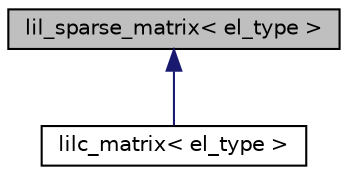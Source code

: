 digraph G
{
  edge [fontname="Helvetica",fontsize="10",labelfontname="Helvetica",labelfontsize="10"];
  node [fontname="Helvetica",fontsize="10",shape=record];
  Node1 [label="lil_sparse_matrix\< el_type \>",height=0.2,width=0.4,color="black", fillcolor="grey75", style="filled" fontcolor="black"];
  Node1 -> Node2 [dir="back",color="midnightblue",fontsize="10",style="solid",fontname="Helvetica"];
  Node2 [label="lilc_matrix\< el_type \>",height=0.2,width=0.4,color="black", fillcolor="white", style="filled",URL="$classlilc__matrix.html",tooltip="A list-of-lists (LIL) matrix in column oriented format."];
}
